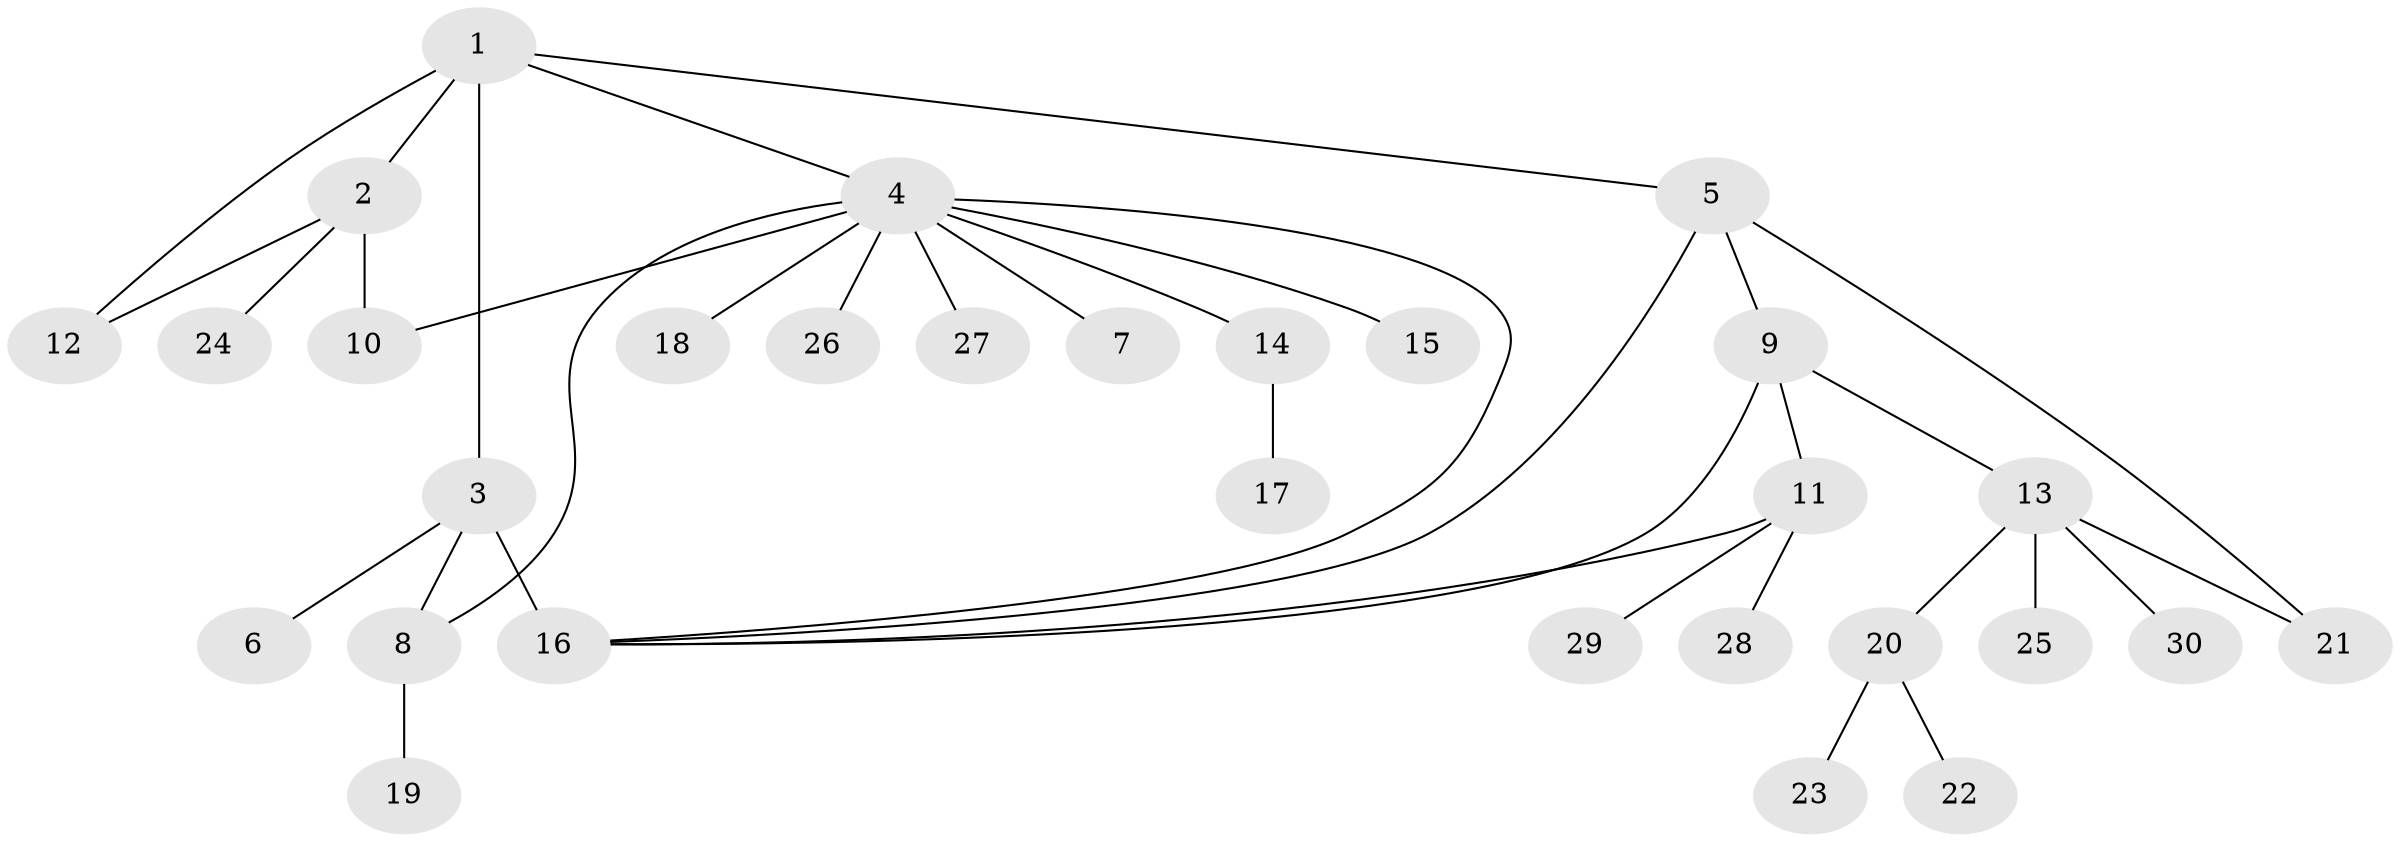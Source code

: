 // original degree distribution, {6: 0.03389830508474576, 7: 0.01694915254237288, 12: 0.01694915254237288, 11: 0.01694915254237288, 5: 0.03389830508474576, 2: 0.3559322033898305, 1: 0.4576271186440678, 3: 0.05084745762711865, 4: 0.01694915254237288}
// Generated by graph-tools (version 1.1) at 2025/35/03/09/25 02:35:44]
// undirected, 30 vertices, 37 edges
graph export_dot {
graph [start="1"]
  node [color=gray90,style=filled];
  1;
  2;
  3;
  4;
  5;
  6;
  7;
  8;
  9;
  10;
  11;
  12;
  13;
  14;
  15;
  16;
  17;
  18;
  19;
  20;
  21;
  22;
  23;
  24;
  25;
  26;
  27;
  28;
  29;
  30;
  1 -- 2 [weight=1.0];
  1 -- 3 [weight=2.0];
  1 -- 4 [weight=1.0];
  1 -- 5 [weight=1.0];
  1 -- 12 [weight=1.0];
  2 -- 10 [weight=3.0];
  2 -- 12 [weight=1.0];
  2 -- 24 [weight=1.0];
  3 -- 6 [weight=1.0];
  3 -- 8 [weight=1.0];
  3 -- 16 [weight=7.0];
  4 -- 7 [weight=1.0];
  4 -- 8 [weight=1.0];
  4 -- 10 [weight=1.0];
  4 -- 14 [weight=1.0];
  4 -- 15 [weight=1.0];
  4 -- 16 [weight=1.0];
  4 -- 18 [weight=1.0];
  4 -- 26 [weight=1.0];
  4 -- 27 [weight=1.0];
  5 -- 9 [weight=1.0];
  5 -- 16 [weight=1.0];
  5 -- 21 [weight=1.0];
  8 -- 19 [weight=1.0];
  9 -- 11 [weight=1.0];
  9 -- 13 [weight=1.0];
  9 -- 16 [weight=1.0];
  11 -- 16 [weight=1.0];
  11 -- 28 [weight=1.0];
  11 -- 29 [weight=1.0];
  13 -- 20 [weight=1.0];
  13 -- 21 [weight=1.0];
  13 -- 25 [weight=1.0];
  13 -- 30 [weight=1.0];
  14 -- 17 [weight=1.0];
  20 -- 22 [weight=1.0];
  20 -- 23 [weight=1.0];
}
